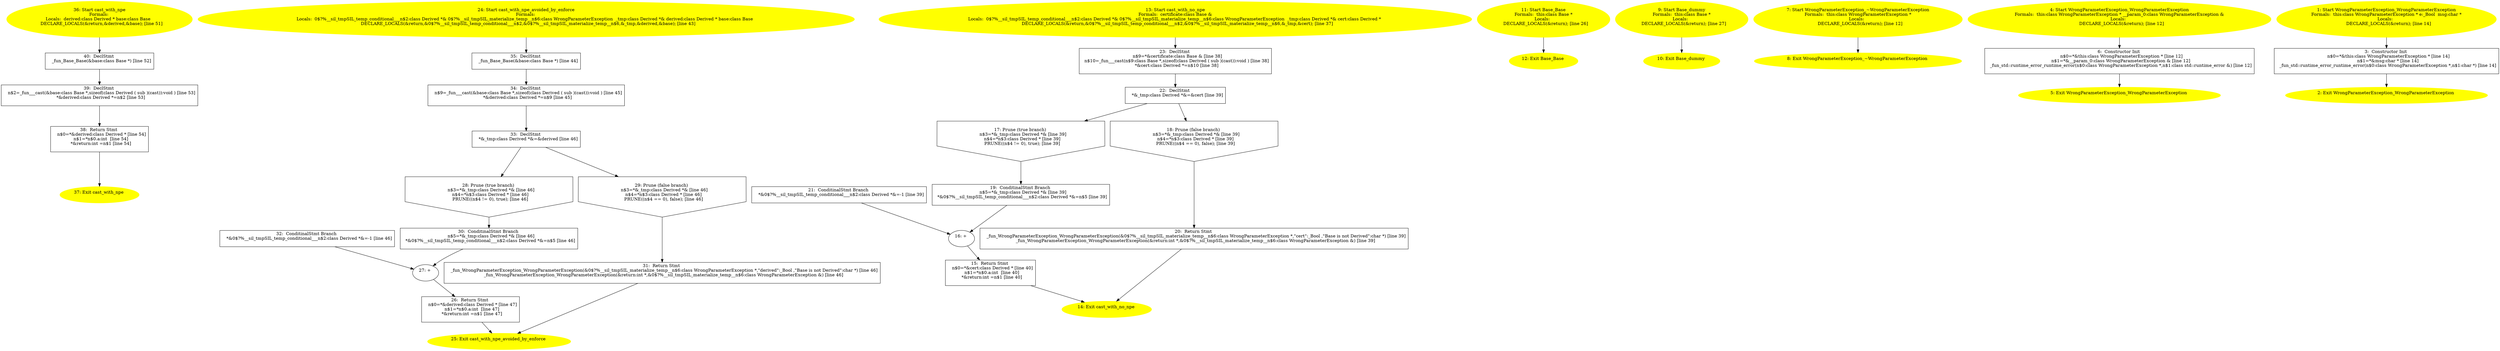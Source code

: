/* @generated */
digraph iCFG {
40 [label="40:  DeclStmt \n   _fun_Base_Base(&base:class Base *) [line 52]\n " shape="box"]
	

	 40 -> 39 ;
39 [label="39:  DeclStmt \n   n$2=_fun___cast(&base:class Base *,sizeof(class Derived ( sub )(cast)):void ) [line 53]\n  *&derived:class Derived *=n$2 [line 53]\n " shape="box"]
	

	 39 -> 38 ;
38 [label="38:  Return Stmt \n   n$0=*&derived:class Derived * [line 54]\n  n$1=*n$0.a:int  [line 54]\n  *&return:int =n$1 [line 54]\n " shape="box"]
	

	 38 -> 37 ;
37 [label="37: Exit cast_with_npe \n  " color=yellow style=filled]
	

36 [label="36: Start cast_with_npe\nFormals: \nLocals:  derived:class Derived * base:class Base  \n   DECLARE_LOCALS(&return,&derived,&base); [line 51]\n " color=yellow style=filled]
	

	 36 -> 40 ;
35 [label="35:  DeclStmt \n   _fun_Base_Base(&base:class Base *) [line 44]\n " shape="box"]
	

	 35 -> 34 ;
34 [label="34:  DeclStmt \n   n$9=_fun___cast(&base:class Base *,sizeof(class Derived ( sub )(cast)):void ) [line 45]\n  *&derived:class Derived *=n$9 [line 45]\n " shape="box"]
	

	 34 -> 33 ;
33 [label="33:  DeclStmt \n   *&_tmp:class Derived *&=&derived [line 46]\n " shape="box"]
	

	 33 -> 28 ;
	 33 -> 29 ;
32 [label="32:  ConditinalStmt Branch \n   *&0$?%__sil_tmpSIL_temp_conditional___n$2:class Derived *&=-1 [line 46]\n " shape="box"]
	

	 32 -> 27 ;
31 [label="31:  Return Stmt \n   _fun_WrongParameterException_WrongParameterException(&0$?%__sil_tmpSIL_materialize_temp__n$6:class WrongParameterException *,\"derived\":_Bool ,\"Base is not Derived\":char *) [line 46]\n  _fun_WrongParameterException_WrongParameterException(&return:int *,&0$?%__sil_tmpSIL_materialize_temp__n$6:class WrongParameterException &) [line 46]\n " shape="box"]
	

	 31 -> 25 ;
30 [label="30:  ConditinalStmt Branch \n   n$5=*&_tmp:class Derived *& [line 46]\n  *&0$?%__sil_tmpSIL_temp_conditional___n$2:class Derived *&=n$5 [line 46]\n " shape="box"]
	

	 30 -> 27 ;
29 [label="29: Prune (false branch) \n   n$3=*&_tmp:class Derived *& [line 46]\n  n$4=*n$3:class Derived * [line 46]\n  PRUNE((n$4 == 0), false); [line 46]\n " shape="invhouse"]
	

	 29 -> 31 ;
28 [label="28: Prune (true branch) \n   n$3=*&_tmp:class Derived *& [line 46]\n  n$4=*n$3:class Derived * [line 46]\n  PRUNE((n$4 != 0), true); [line 46]\n " shape="invhouse"]
	

	 28 -> 30 ;
27 [label="27: + \n  " ]
	

	 27 -> 26 ;
26 [label="26:  Return Stmt \n   n$0=*&derived:class Derived * [line 47]\n  n$1=*n$0.a:int  [line 47]\n  *&return:int =n$1 [line 47]\n " shape="box"]
	

	 26 -> 25 ;
25 [label="25: Exit cast_with_npe_avoided_by_enforce \n  " color=yellow style=filled]
	

24 [label="24: Start cast_with_npe_avoided_by_enforce\nFormals: \nLocals:  0$?%__sil_tmpSIL_temp_conditional___n$2:class Derived *& 0$?%__sil_tmpSIL_materialize_temp__n$6:class WrongParameterException  _tmp:class Derived *& derived:class Derived * base:class Base  \n   DECLARE_LOCALS(&return,&0$?%__sil_tmpSIL_temp_conditional___n$2,&0$?%__sil_tmpSIL_materialize_temp__n$6,&_tmp,&derived,&base); [line 43]\n " color=yellow style=filled]
	

	 24 -> 35 ;
23 [label="23:  DeclStmt \n   n$9=*&certificate:class Base & [line 38]\n  n$10=_fun___cast(n$9:class Base *,sizeof(class Derived ( sub )(cast)):void ) [line 38]\n  *&cert:class Derived *=n$10 [line 38]\n " shape="box"]
	

	 23 -> 22 ;
22 [label="22:  DeclStmt \n   *&_tmp:class Derived *&=&cert [line 39]\n " shape="box"]
	

	 22 -> 17 ;
	 22 -> 18 ;
21 [label="21:  ConditinalStmt Branch \n   *&0$?%__sil_tmpSIL_temp_conditional___n$2:class Derived *&=-1 [line 39]\n " shape="box"]
	

	 21 -> 16 ;
20 [label="20:  Return Stmt \n   _fun_WrongParameterException_WrongParameterException(&0$?%__sil_tmpSIL_materialize_temp__n$6:class WrongParameterException *,\"cert\":_Bool ,\"Base is not Derived\":char *) [line 39]\n  _fun_WrongParameterException_WrongParameterException(&return:int *,&0$?%__sil_tmpSIL_materialize_temp__n$6:class WrongParameterException &) [line 39]\n " shape="box"]
	

	 20 -> 14 ;
19 [label="19:  ConditinalStmt Branch \n   n$5=*&_tmp:class Derived *& [line 39]\n  *&0$?%__sil_tmpSIL_temp_conditional___n$2:class Derived *&=n$5 [line 39]\n " shape="box"]
	

	 19 -> 16 ;
18 [label="18: Prune (false branch) \n   n$3=*&_tmp:class Derived *& [line 39]\n  n$4=*n$3:class Derived * [line 39]\n  PRUNE((n$4 == 0), false); [line 39]\n " shape="invhouse"]
	

	 18 -> 20 ;
17 [label="17: Prune (true branch) \n   n$3=*&_tmp:class Derived *& [line 39]\n  n$4=*n$3:class Derived * [line 39]\n  PRUNE((n$4 != 0), true); [line 39]\n " shape="invhouse"]
	

	 17 -> 19 ;
16 [label="16: + \n  " ]
	

	 16 -> 15 ;
15 [label="15:  Return Stmt \n   n$0=*&cert:class Derived * [line 40]\n  n$1=*n$0.a:int  [line 40]\n  *&return:int =n$1 [line 40]\n " shape="box"]
	

	 15 -> 14 ;
14 [label="14: Exit cast_with_no_npe \n  " color=yellow style=filled]
	

13 [label="13: Start cast_with_no_npe\nFormals:  certificate:class Base &\nLocals:  0$?%__sil_tmpSIL_temp_conditional___n$2:class Derived *& 0$?%__sil_tmpSIL_materialize_temp__n$6:class WrongParameterException  _tmp:class Derived *& cert:class Derived * \n   DECLARE_LOCALS(&return,&0$?%__sil_tmpSIL_temp_conditional___n$2,&0$?%__sil_tmpSIL_materialize_temp__n$6,&_tmp,&cert); [line 37]\n " color=yellow style=filled]
	

	 13 -> 23 ;
12 [label="12: Exit Base_Base \n  " color=yellow style=filled]
	

11 [label="11: Start Base_Base\nFormals:  this:class Base *\nLocals:  \n   DECLARE_LOCALS(&return); [line 26]\n " color=yellow style=filled]
	

	 11 -> 12 ;
10 [label="10: Exit Base_dummy \n  " color=yellow style=filled]
	

9 [label="9: Start Base_dummy\nFormals:  this:class Base *\nLocals:  \n   DECLARE_LOCALS(&return); [line 27]\n " color=yellow style=filled]
	

	 9 -> 10 ;
8 [label="8: Exit WrongParameterException_~WrongParameterException \n  " color=yellow style=filled]
	

7 [label="7: Start WrongParameterException_~WrongParameterException\nFormals:  this:class WrongParameterException *\nLocals:  \n   DECLARE_LOCALS(&return); [line 12]\n " color=yellow style=filled]
	

	 7 -> 8 ;
6 [label="6:  Constructor Init \n   n$0=*&this:class WrongParameterException * [line 12]\n  n$1=*&__param_0:class WrongParameterException & [line 12]\n  _fun_std::runtime_error_runtime_error(n$0:class WrongParameterException *,n$1:class std::runtime_error &) [line 12]\n " shape="box"]
	

	 6 -> 5 ;
5 [label="5: Exit WrongParameterException_WrongParameterException \n  " color=yellow style=filled]
	

4 [label="4: Start WrongParameterException_WrongParameterException\nFormals:  this:class WrongParameterException * __param_0:class WrongParameterException &\nLocals:  \n   DECLARE_LOCALS(&return); [line 12]\n " color=yellow style=filled]
	

	 4 -> 6 ;
3 [label="3:  Constructor Init \n   n$0=*&this:class WrongParameterException * [line 14]\n  n$1=*&msg:char * [line 14]\n  _fun_std::runtime_error_runtime_error(n$0:class WrongParameterException *,n$1:char *) [line 14]\n " shape="box"]
	

	 3 -> 2 ;
2 [label="2: Exit WrongParameterException_WrongParameterException \n  " color=yellow style=filled]
	

1 [label="1: Start WrongParameterException_WrongParameterException\nFormals:  this:class WrongParameterException * e:_Bool  msg:char *\nLocals:  \n   DECLARE_LOCALS(&return); [line 14]\n " color=yellow style=filled]
	

	 1 -> 3 ;
}
